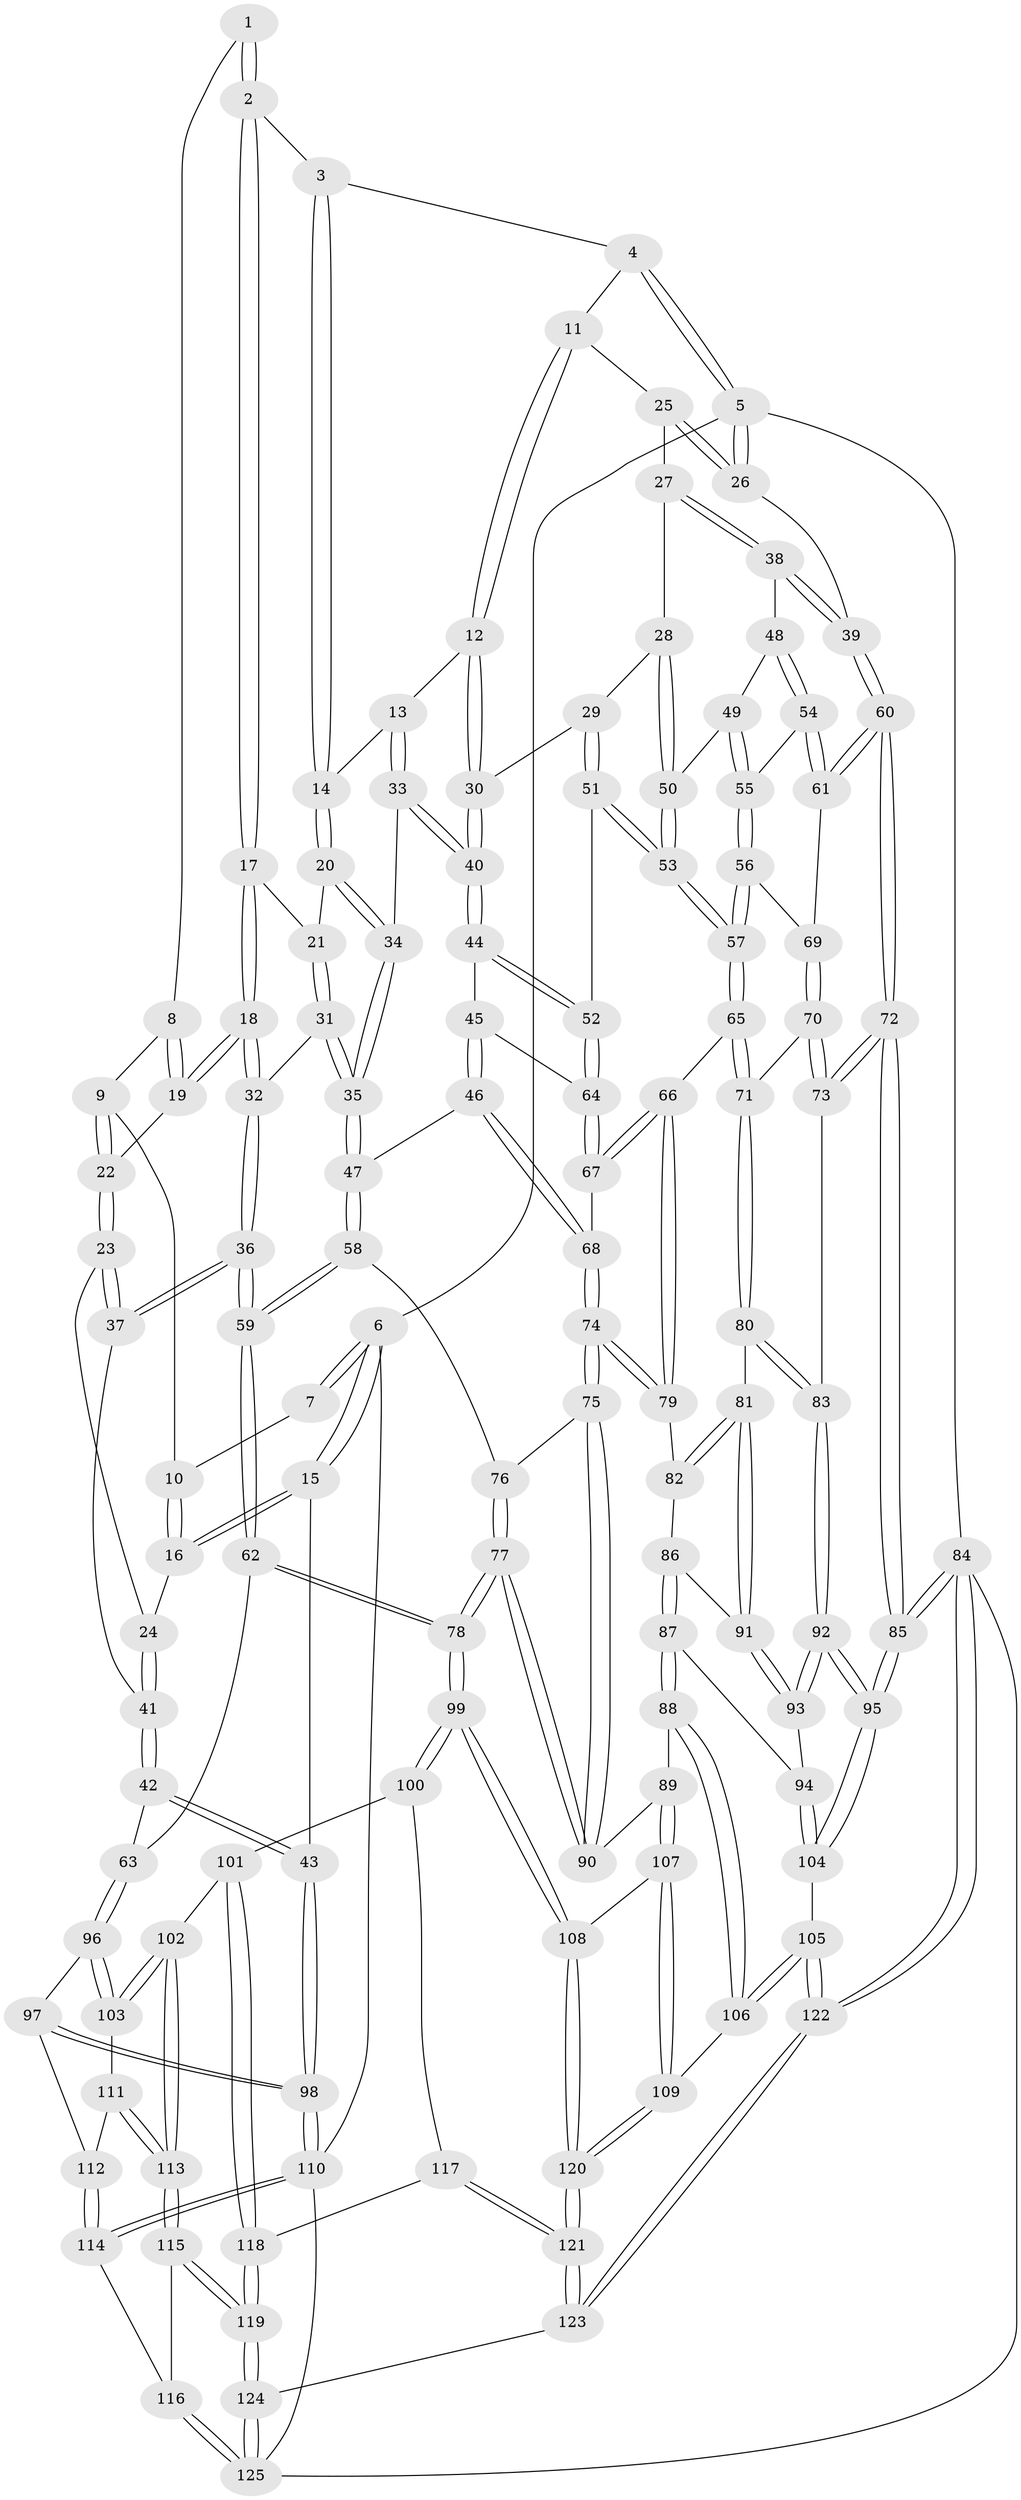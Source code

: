// coarse degree distribution, {4: 0.6031746031746031, 5: 0.06349206349206349, 3: 0.31746031746031744, 2: 0.015873015873015872}
// Generated by graph-tools (version 1.1) at 2025/38/03/04/25 23:38:21]
// undirected, 125 vertices, 309 edges
graph export_dot {
  node [color=gray90,style=filled];
  1 [pos="+0.27240281254574417+0"];
  2 [pos="+0.43322817027804106+0"];
  3 [pos="+0.6152608586890039+0"];
  4 [pos="+0.7956316064326469+0"];
  5 [pos="+1+0"];
  6 [pos="+0+0"];
  7 [pos="+0.20754247211463686+0"];
  8 [pos="+0.22637724035642717+0"];
  9 [pos="+0.1754578453307228+0.08775341632079374"];
  10 [pos="+0.09631248685096637+0.02934313121492567"];
  11 [pos="+0.8173367684777045+0.04060854739489413"];
  12 [pos="+0.762977786299279+0.1496944778009033"];
  13 [pos="+0.6559559293564241+0.13393959516713125"];
  14 [pos="+0.6516735625474801+0.13266787756481596"];
  15 [pos="+0+0.10888946404865682"];
  16 [pos="+0+0.13942079558434087"];
  17 [pos="+0.436369541683221+0"];
  18 [pos="+0.29276284752943016+0.15190198503258626"];
  19 [pos="+0.28817722397859896+0.14875280942763297"];
  20 [pos="+0.5817505616696407+0.14086720302529543"];
  21 [pos="+0.4939592671459953+0.09295003688597867"];
  22 [pos="+0.17475108122467556+0.10099009912542178"];
  23 [pos="+0.0995873522333515+0.1653574356648142"];
  24 [pos="+0.056768605168520773+0.17192476554850566"];
  25 [pos="+0.9435694772443164+0.09295558400611144"];
  26 [pos="+1+0"];
  27 [pos="+0.9528532506221632+0.19734914233572318"];
  28 [pos="+0.7974202257534515+0.21232706646941135"];
  29 [pos="+0.7870038131373679+0.20708410474737685"];
  30 [pos="+0.7795009872890739+0.2001982233910592"];
  31 [pos="+0.41924905389798583+0.19693551570450613"];
  32 [pos="+0.3187125100619705+0.22185176364145537"];
  33 [pos="+0.6323805895367223+0.2666882072920213"];
  34 [pos="+0.5655522301189272+0.25763644118693313"];
  35 [pos="+0.5178595233177921+0.3077339654103985"];
  36 [pos="+0.2828714277525047+0.28651661139459106"];
  37 [pos="+0.24854545265515468+0.2750739797912657"];
  38 [pos="+1+0.249001958989329"];
  39 [pos="+1+0.31051720556822177"];
  40 [pos="+0.6809016804832161+0.2913945461016512"];
  41 [pos="+0.09402266585794605+0.3042913951929061"];
  42 [pos="+0.03129389941992945+0.49459343366428477"];
  43 [pos="+0+0.5108237679470317"];
  44 [pos="+0.6792868659288105+0.30156828090595034"];
  45 [pos="+0.6481353980531721+0.3478099133449471"];
  46 [pos="+0.5541806660030201+0.4026759250828246"];
  47 [pos="+0.5140472888478548+0.38527127241425363"];
  48 [pos="+0.9262624479771046+0.2946302284768136"];
  49 [pos="+0.8568965286596408+0.27972611689656884"];
  50 [pos="+0.8399633550412716+0.2682044833303504"];
  51 [pos="+0.7683822738982955+0.3766556360276791"];
  52 [pos="+0.7529705579912996+0.37673324385793155"];
  53 [pos="+0.8191758143773469+0.4120323725597777"];
  54 [pos="+0.9147494361501483+0.3718307692448068"];
  55 [pos="+0.8911850413835123+0.3856803309675745"];
  56 [pos="+0.8742277393326612+0.4070615091275529"];
  57 [pos="+0.8268854867677597+0.42155488356970905"];
  58 [pos="+0.4383544983024979+0.42070108625751546"];
  59 [pos="+0.3038639345037023+0.4555301827373979"];
  60 [pos="+1+0.3115596620718554"];
  61 [pos="+1+0.3737776304208691"];
  62 [pos="+0.2618105293025172+0.522340176104417"];
  63 [pos="+0.21758904078424246+0.5346522830753636"];
  64 [pos="+0.7101299054900396+0.40175742575763795"];
  65 [pos="+0.8019455337204624+0.5040447070117319"];
  66 [pos="+0.796619387665795+0.5073726465456453"];
  67 [pos="+0.6994332997382295+0.42566808143703655"];
  68 [pos="+0.6138143004718009+0.4772874486774995"];
  69 [pos="+0.9331745612772706+0.45446745227401913"];
  70 [pos="+0.961181766004038+0.5179168394055055"];
  71 [pos="+0.8988581942919663+0.5482375913626548"];
  72 [pos="+1+0.5394693999484912"];
  73 [pos="+1+0.5355427069624878"];
  74 [pos="+0.6317313515286292+0.5449340975120376"];
  75 [pos="+0.6118407816096024+0.5896068576360034"];
  76 [pos="+0.507643145003059+0.5318262262930977"];
  77 [pos="+0.38956001928536327+0.654166919805634"];
  78 [pos="+0.387623458575715+0.6548844934197458"];
  79 [pos="+0.776912605245497+0.5277494006318528"];
  80 [pos="+0.8961924210335713+0.6367077914658267"];
  81 [pos="+0.8786653801392805+0.6425315439305482"];
  82 [pos="+0.7807605531065088+0.5649472814344431"];
  83 [pos="+0.9064693167640975+0.643685944978324"];
  84 [pos="+1+1"];
  85 [pos="+1+0.9292048097689327"];
  86 [pos="+0.7716418207100378+0.6278142631512853"];
  87 [pos="+0.7486816444425834+0.6574952456038634"];
  88 [pos="+0.6490595686214329+0.6825056130590637"];
  89 [pos="+0.6474024032322344+0.6816535769616162"];
  90 [pos="+0.6114965819637037+0.5911787363851732"];
  91 [pos="+0.8575649319354672+0.6565941254490864"];
  92 [pos="+1+0.7798749916365894"];
  93 [pos="+0.8351779837974801+0.6986884237691362"];
  94 [pos="+0.8118178088575387+0.7234252228313003"];
  95 [pos="+1+0.8320867313214446"];
  96 [pos="+0.17705466096470557+0.6903332771881211"];
  97 [pos="+0.0683661120695834+0.7309474252335618"];
  98 [pos="+0+0.726382451376377"];
  99 [pos="+0.41041025416434757+0.7481417909814074"];
  100 [pos="+0.3535183582654087+0.7822589702771718"];
  101 [pos="+0.2946321085449361+0.7976484077816943"];
  102 [pos="+0.22664979268122878+0.8079970050411347"];
  103 [pos="+0.17763089148070954+0.7000787634444033"];
  104 [pos="+0.8019109603345239+0.8227656731562116"];
  105 [pos="+0.7536513657431373+0.8479553460960432"];
  106 [pos="+0.7502923303644122+0.8466775463137434"];
  107 [pos="+0.541815077913133+0.7706684991330697"];
  108 [pos="+0.4723804344608091+0.8087103503586961"];
  109 [pos="+0.723387223864715+0.8526717884947504"];
  110 [pos="+0+0.8048228908921211"];
  111 [pos="+0.11214016669131233+0.7933775288838975"];
  112 [pos="+0.10055505750817681+0.7997504745517106"];
  113 [pos="+0.20719289967332125+0.8513307217941287"];
  114 [pos="+0.029262089169345154+0.8738463978376546"];
  115 [pos="+0.2040044932731414+0.8687656857936524"];
  116 [pos="+0.05696084221822886+0.893320307024579"];
  117 [pos="+0.32151294572644584+0.8632331811001995"];
  118 [pos="+0.28393756936407244+0.9207733957591921"];
  119 [pos="+0.25937811160007995+0.9674939352548879"];
  120 [pos="+0.49826994454875073+0.9430541520496895"];
  121 [pos="+0.48503019271332676+1"];
  122 [pos="+0.8024242228369448+1"];
  123 [pos="+0.4531989719420233+1"];
  124 [pos="+0.3198161545981951+1"];
  125 [pos="+0.23290444937934623+1"];
  1 -- 2;
  1 -- 2;
  1 -- 8;
  2 -- 3;
  2 -- 17;
  2 -- 17;
  3 -- 4;
  3 -- 14;
  3 -- 14;
  4 -- 5;
  4 -- 5;
  4 -- 11;
  5 -- 6;
  5 -- 26;
  5 -- 26;
  5 -- 84;
  6 -- 7;
  6 -- 7;
  6 -- 15;
  6 -- 15;
  6 -- 110;
  7 -- 10;
  8 -- 9;
  8 -- 19;
  8 -- 19;
  9 -- 10;
  9 -- 22;
  9 -- 22;
  10 -- 16;
  10 -- 16;
  11 -- 12;
  11 -- 12;
  11 -- 25;
  12 -- 13;
  12 -- 30;
  12 -- 30;
  13 -- 14;
  13 -- 33;
  13 -- 33;
  14 -- 20;
  14 -- 20;
  15 -- 16;
  15 -- 16;
  15 -- 43;
  16 -- 24;
  17 -- 18;
  17 -- 18;
  17 -- 21;
  18 -- 19;
  18 -- 19;
  18 -- 32;
  18 -- 32;
  19 -- 22;
  20 -- 21;
  20 -- 34;
  20 -- 34;
  21 -- 31;
  21 -- 31;
  22 -- 23;
  22 -- 23;
  23 -- 24;
  23 -- 37;
  23 -- 37;
  24 -- 41;
  24 -- 41;
  25 -- 26;
  25 -- 26;
  25 -- 27;
  26 -- 39;
  27 -- 28;
  27 -- 38;
  27 -- 38;
  28 -- 29;
  28 -- 50;
  28 -- 50;
  29 -- 30;
  29 -- 51;
  29 -- 51;
  30 -- 40;
  30 -- 40;
  31 -- 32;
  31 -- 35;
  31 -- 35;
  32 -- 36;
  32 -- 36;
  33 -- 34;
  33 -- 40;
  33 -- 40;
  34 -- 35;
  34 -- 35;
  35 -- 47;
  35 -- 47;
  36 -- 37;
  36 -- 37;
  36 -- 59;
  36 -- 59;
  37 -- 41;
  38 -- 39;
  38 -- 39;
  38 -- 48;
  39 -- 60;
  39 -- 60;
  40 -- 44;
  40 -- 44;
  41 -- 42;
  41 -- 42;
  42 -- 43;
  42 -- 43;
  42 -- 63;
  43 -- 98;
  43 -- 98;
  44 -- 45;
  44 -- 52;
  44 -- 52;
  45 -- 46;
  45 -- 46;
  45 -- 64;
  46 -- 47;
  46 -- 68;
  46 -- 68;
  47 -- 58;
  47 -- 58;
  48 -- 49;
  48 -- 54;
  48 -- 54;
  49 -- 50;
  49 -- 55;
  49 -- 55;
  50 -- 53;
  50 -- 53;
  51 -- 52;
  51 -- 53;
  51 -- 53;
  52 -- 64;
  52 -- 64;
  53 -- 57;
  53 -- 57;
  54 -- 55;
  54 -- 61;
  54 -- 61;
  55 -- 56;
  55 -- 56;
  56 -- 57;
  56 -- 57;
  56 -- 69;
  57 -- 65;
  57 -- 65;
  58 -- 59;
  58 -- 59;
  58 -- 76;
  59 -- 62;
  59 -- 62;
  60 -- 61;
  60 -- 61;
  60 -- 72;
  60 -- 72;
  61 -- 69;
  62 -- 63;
  62 -- 78;
  62 -- 78;
  63 -- 96;
  63 -- 96;
  64 -- 67;
  64 -- 67;
  65 -- 66;
  65 -- 71;
  65 -- 71;
  66 -- 67;
  66 -- 67;
  66 -- 79;
  66 -- 79;
  67 -- 68;
  68 -- 74;
  68 -- 74;
  69 -- 70;
  69 -- 70;
  70 -- 71;
  70 -- 73;
  70 -- 73;
  71 -- 80;
  71 -- 80;
  72 -- 73;
  72 -- 73;
  72 -- 85;
  72 -- 85;
  73 -- 83;
  74 -- 75;
  74 -- 75;
  74 -- 79;
  74 -- 79;
  75 -- 76;
  75 -- 90;
  75 -- 90;
  76 -- 77;
  76 -- 77;
  77 -- 78;
  77 -- 78;
  77 -- 90;
  77 -- 90;
  78 -- 99;
  78 -- 99;
  79 -- 82;
  80 -- 81;
  80 -- 83;
  80 -- 83;
  81 -- 82;
  81 -- 82;
  81 -- 91;
  81 -- 91;
  82 -- 86;
  83 -- 92;
  83 -- 92;
  84 -- 85;
  84 -- 85;
  84 -- 122;
  84 -- 122;
  84 -- 125;
  85 -- 95;
  85 -- 95;
  86 -- 87;
  86 -- 87;
  86 -- 91;
  87 -- 88;
  87 -- 88;
  87 -- 94;
  88 -- 89;
  88 -- 106;
  88 -- 106;
  89 -- 90;
  89 -- 107;
  89 -- 107;
  91 -- 93;
  91 -- 93;
  92 -- 93;
  92 -- 93;
  92 -- 95;
  92 -- 95;
  93 -- 94;
  94 -- 104;
  94 -- 104;
  95 -- 104;
  95 -- 104;
  96 -- 97;
  96 -- 103;
  96 -- 103;
  97 -- 98;
  97 -- 98;
  97 -- 112;
  98 -- 110;
  98 -- 110;
  99 -- 100;
  99 -- 100;
  99 -- 108;
  99 -- 108;
  100 -- 101;
  100 -- 117;
  101 -- 102;
  101 -- 118;
  101 -- 118;
  102 -- 103;
  102 -- 103;
  102 -- 113;
  102 -- 113;
  103 -- 111;
  104 -- 105;
  105 -- 106;
  105 -- 106;
  105 -- 122;
  105 -- 122;
  106 -- 109;
  107 -- 108;
  107 -- 109;
  107 -- 109;
  108 -- 120;
  108 -- 120;
  109 -- 120;
  109 -- 120;
  110 -- 114;
  110 -- 114;
  110 -- 125;
  111 -- 112;
  111 -- 113;
  111 -- 113;
  112 -- 114;
  112 -- 114;
  113 -- 115;
  113 -- 115;
  114 -- 116;
  115 -- 116;
  115 -- 119;
  115 -- 119;
  116 -- 125;
  116 -- 125;
  117 -- 118;
  117 -- 121;
  117 -- 121;
  118 -- 119;
  118 -- 119;
  119 -- 124;
  119 -- 124;
  120 -- 121;
  120 -- 121;
  121 -- 123;
  121 -- 123;
  122 -- 123;
  122 -- 123;
  123 -- 124;
  124 -- 125;
  124 -- 125;
}

